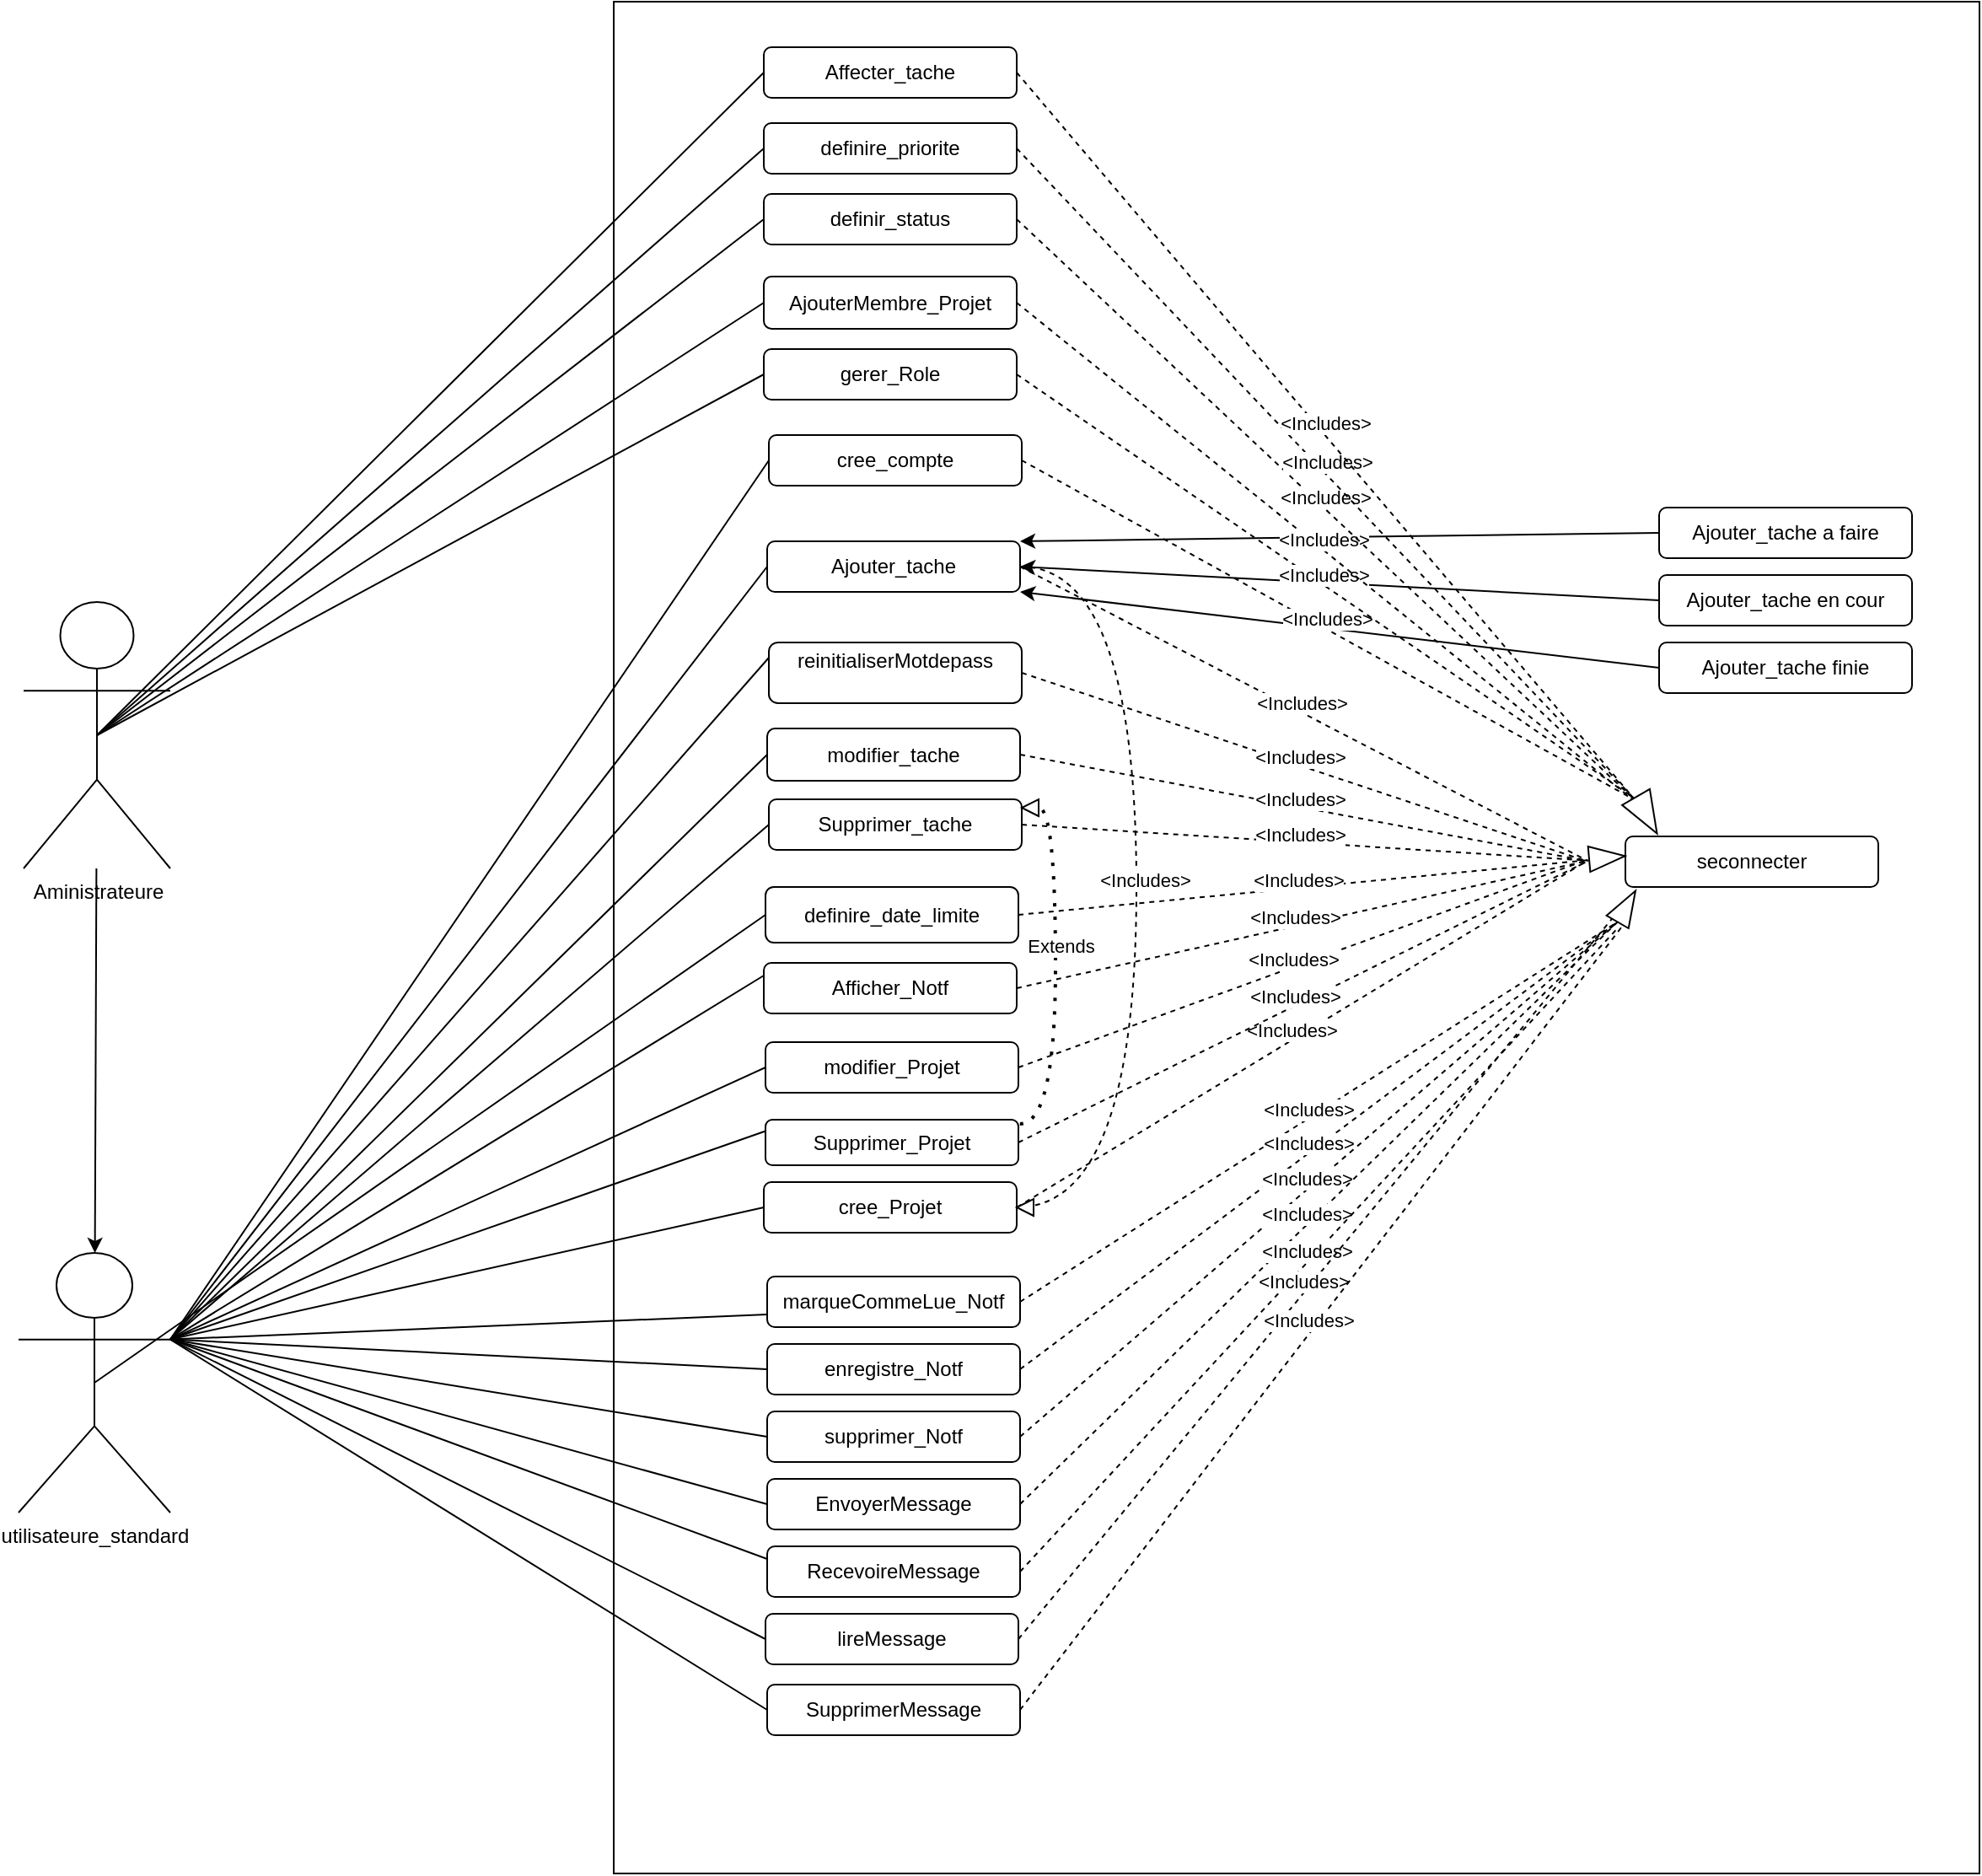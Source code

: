 <mxfile>
    <diagram name="Page-1" id="b6SxHGHXEPmuoDVzIk89">
        <mxGraphModel dx="547" dy="281" grid="1" gridSize="10" guides="1" tooltips="1" connect="1" arrows="1" fold="1" page="1" pageScale="1" pageWidth="1654" pageHeight="2336" background="none" math="0" shadow="0">
            <root>
                <mxCell id="0"/>
                <mxCell id="1" parent="0"/>
                <mxCell id="9" value="" style="whiteSpace=wrap;html=1;" parent="1" vertex="1">
                    <mxGeometry x="510" y="150" width="810" height="1110" as="geometry"/>
                </mxCell>
                <mxCell id="njpq5wCMaXGL-abZOW9e-23" value="cree_compte" style="rounded=1;whiteSpace=wrap;html=1;" parent="1" vertex="1">
                    <mxGeometry x="602" y="407" width="150" height="30" as="geometry"/>
                </mxCell>
                <mxCell id="njpq5wCMaXGL-abZOW9e-24" value="seconnecter" style="rounded=1;whiteSpace=wrap;html=1;" parent="1" vertex="1">
                    <mxGeometry x="1110" y="645" width="150" height="30" as="geometry"/>
                </mxCell>
                <mxCell id="njpq5wCMaXGL-abZOW9e-26" value="reinitialiserMotdepass&lt;div style=&quot;padding: 0px; margin: 0px;&quot;&gt;&lt;br style=&quot;text-wrap: nowrap; text-decoration-line: underline; padding: 0px; margin: 0px; text-align: left;&quot;&gt;&lt;/div&gt;" style="rounded=1;whiteSpace=wrap;html=1;" parent="1" vertex="1">
                    <mxGeometry x="602" y="530" width="150" height="36" as="geometry"/>
                </mxCell>
                <mxCell id="7" style="edgeStyle=none;html=1;" parent="1" source="njpq5wCMaXGL-abZOW9e-28" target="njpq5wCMaXGL-abZOW9e-29" edge="1">
                    <mxGeometry relative="1" as="geometry"/>
                </mxCell>
                <mxCell id="njpq5wCMaXGL-abZOW9e-28" value="Aministrateure" style="shape=umlActor;verticalLabelPosition=bottom;verticalAlign=top;html=1;outlineConnect=0;" parent="1" vertex="1">
                    <mxGeometry x="160" y="506" width="87" height="158" as="geometry"/>
                </mxCell>
                <mxCell id="njpq5wCMaXGL-abZOW9e-41" value="&lt;span style=&quot;text-align: left; text-wrap: nowrap;&quot;&gt;Ajouter_tache&lt;/span&gt;" style="rounded=1;whiteSpace=wrap;html=1;" parent="1" vertex="1">
                    <mxGeometry x="601" y="470" width="150" height="30" as="geometry"/>
                </mxCell>
                <mxCell id="njpq5wCMaXGL-abZOW9e-42" value="&lt;span style=&quot;text-align: left; text-wrap: nowrap;&quot;&gt;modifier_tache&lt;/span&gt;" style="rounded=1;whiteSpace=wrap;html=1;" parent="1" vertex="1">
                    <mxGeometry x="601" y="581" width="150" height="31" as="geometry"/>
                </mxCell>
                <mxCell id="njpq5wCMaXGL-abZOW9e-43" value="&lt;span style=&quot;text-align: left; text-wrap: nowrap;&quot;&gt;Supprimer_tache&lt;/span&gt;" style="rounded=1;whiteSpace=wrap;html=1;" parent="1" vertex="1">
                    <mxGeometry x="602" y="623" width="150" height="30" as="geometry"/>
                </mxCell>
                <mxCell id="njpq5wCMaXGL-abZOW9e-44" value="&lt;span style=&quot;text-align: left; text-wrap: nowrap;&quot;&gt;Affecter_tache&lt;/span&gt;" style="rounded=1;whiteSpace=wrap;html=1;" parent="1" vertex="1">
                    <mxGeometry x="599" y="177" width="150" height="30" as="geometry"/>
                </mxCell>
                <mxCell id="njpq5wCMaXGL-abZOW9e-45" value="&lt;span style=&quot;text-align: left; text-wrap: nowrap;&quot;&gt;definire_priorite&lt;/span&gt;" style="rounded=1;whiteSpace=wrap;html=1;" parent="1" vertex="1">
                    <mxGeometry x="599" y="222" width="150" height="30" as="geometry"/>
                </mxCell>
                <mxCell id="njpq5wCMaXGL-abZOW9e-46" value="&lt;span style=&quot;text-align: left; text-wrap: nowrap;&quot;&gt;definir_status&lt;/span&gt;" style="rounded=1;whiteSpace=wrap;html=1;" parent="1" vertex="1">
                    <mxGeometry x="599" y="264" width="150" height="30" as="geometry"/>
                </mxCell>
                <mxCell id="njpq5wCMaXGL-abZOW9e-48" value="cree_Projet" style="rounded=1;whiteSpace=wrap;html=1;" parent="1" vertex="1">
                    <mxGeometry x="599" y="850" width="150" height="30" as="geometry"/>
                </mxCell>
                <mxCell id="njpq5wCMaXGL-abZOW9e-49" value="modifier_Projet" style="rounded=1;whiteSpace=wrap;html=1;" parent="1" vertex="1">
                    <mxGeometry x="600" y="767" width="150" height="30" as="geometry"/>
                </mxCell>
                <mxCell id="njpq5wCMaXGL-abZOW9e-50" value="Supprimer_Projet" style="rounded=1;whiteSpace=wrap;html=1;" parent="1" vertex="1">
                    <mxGeometry x="600" y="813" width="150" height="27" as="geometry"/>
                </mxCell>
                <mxCell id="njpq5wCMaXGL-abZOW9e-51" value="AjouterMembre_Projet" style="rounded=1;whiteSpace=wrap;html=1;" parent="1" vertex="1">
                    <mxGeometry x="599" y="313" width="150" height="31" as="geometry"/>
                </mxCell>
                <mxCell id="njpq5wCMaXGL-abZOW9e-63" value="" style="endArrow=none;html=1;rounded=0;exitX=0;exitY=0.5;exitDx=0;exitDy=0;entryX=1;entryY=0.333;entryDx=0;entryDy=0;entryPerimeter=0;" parent="1" source="njpq5wCMaXGL-abZOW9e-23" target="njpq5wCMaXGL-abZOW9e-29" edge="1">
                    <mxGeometry width="50" height="50" relative="1" as="geometry">
                        <mxPoint x="280" y="246" as="sourcePoint"/>
                        <mxPoint x="90" y="316" as="targetPoint"/>
                    </mxGeometry>
                </mxCell>
                <mxCell id="njpq5wCMaXGL-abZOW9e-65" value="" style="endArrow=none;html=1;rounded=0;entryX=0;entryY=0.25;entryDx=0;entryDy=0;exitX=1;exitY=0.333;exitDx=0;exitDy=0;exitPerimeter=0;" parent="1" source="njpq5wCMaXGL-abZOW9e-29" target="njpq5wCMaXGL-abZOW9e-26" edge="1">
                    <mxGeometry width="50" height="50" relative="1" as="geometry">
                        <mxPoint x="90" y="316" as="sourcePoint"/>
                        <mxPoint x="320" y="206" as="targetPoint"/>
                    </mxGeometry>
                </mxCell>
                <mxCell id="njpq5wCMaXGL-abZOW9e-67" value="" style="endArrow=none;html=1;rounded=0;exitX=0;exitY=0.5;exitDx=0;exitDy=0;entryX=1;entryY=0.333;entryDx=0;entryDy=0;entryPerimeter=0;" parent="1" source="njpq5wCMaXGL-abZOW9e-48" target="njpq5wCMaXGL-abZOW9e-29" edge="1">
                    <mxGeometry width="50" height="50" relative="1" as="geometry">
                        <mxPoint x="430" y="306" as="sourcePoint"/>
                        <mxPoint x="90" y="316" as="targetPoint"/>
                    </mxGeometry>
                </mxCell>
                <mxCell id="njpq5wCMaXGL-abZOW9e-69" value="" style="endArrow=none;html=1;rounded=0;exitX=0;exitY=0.25;exitDx=0;exitDy=0;entryX=1;entryY=0.333;entryDx=0;entryDy=0;entryPerimeter=0;" parent="1" source="njpq5wCMaXGL-abZOW9e-50" target="njpq5wCMaXGL-abZOW9e-29" edge="1">
                    <mxGeometry width="50" height="50" relative="1" as="geometry">
                        <mxPoint x="430" y="406" as="sourcePoint"/>
                        <mxPoint x="90" y="316" as="targetPoint"/>
                    </mxGeometry>
                </mxCell>
                <mxCell id="njpq5wCMaXGL-abZOW9e-70" value="" style="endArrow=none;html=1;rounded=0;entryX=0;entryY=0.5;entryDx=0;entryDy=0;exitX=1;exitY=0.333;exitDx=0;exitDy=0;exitPerimeter=0;" parent="1" source="njpq5wCMaXGL-abZOW9e-29" target="njpq5wCMaXGL-abZOW9e-41" edge="1">
                    <mxGeometry width="50" height="50" relative="1" as="geometry">
                        <mxPoint x="90" y="316" as="sourcePoint"/>
                        <mxPoint x="480" y="356" as="targetPoint"/>
                    </mxGeometry>
                </mxCell>
                <mxCell id="njpq5wCMaXGL-abZOW9e-71" value="" style="endArrow=none;html=1;rounded=0;entryX=0;entryY=0.5;entryDx=0;entryDy=0;exitX=1;exitY=0.333;exitDx=0;exitDy=0;exitPerimeter=0;" parent="1" source="njpq5wCMaXGL-abZOW9e-29" target="njpq5wCMaXGL-abZOW9e-42" edge="1">
                    <mxGeometry width="50" height="50" relative="1" as="geometry">
                        <mxPoint x="90" y="316" as="sourcePoint"/>
                        <mxPoint x="480" y="356" as="targetPoint"/>
                    </mxGeometry>
                </mxCell>
                <mxCell id="njpq5wCMaXGL-abZOW9e-73" value="" style="endArrow=none;html=1;rounded=0;entryX=0;entryY=0.5;entryDx=0;entryDy=0;exitX=1;exitY=0.333;exitDx=0;exitDy=0;exitPerimeter=0;" parent="1" source="njpq5wCMaXGL-abZOW9e-29" target="njpq5wCMaXGL-abZOW9e-43" edge="1">
                    <mxGeometry width="50" height="50" relative="1" as="geometry">
                        <mxPoint x="100" y="316" as="sourcePoint"/>
                        <mxPoint x="480" y="356" as="targetPoint"/>
                    </mxGeometry>
                </mxCell>
                <mxCell id="njpq5wCMaXGL-abZOW9e-74" value="&lt;span style=&quot;text-align: left;&quot;&gt;gerer_Role&lt;/span&gt;" style="rounded=1;whiteSpace=wrap;html=1;" parent="1" vertex="1">
                    <mxGeometry x="599" y="356" width="150" height="30" as="geometry"/>
                </mxCell>
                <mxCell id="njpq5wCMaXGL-abZOW9e-75" value="" style="endArrow=none;html=1;rounded=0;entryX=0.5;entryY=0.5;entryDx=0;entryDy=0;entryPerimeter=0;exitX=0;exitY=0.5;exitDx=0;exitDy=0;" parent="1" source="njpq5wCMaXGL-abZOW9e-74" target="njpq5wCMaXGL-abZOW9e-28" edge="1">
                    <mxGeometry width="50" height="50" relative="1" as="geometry">
                        <mxPoint x="410" y="446" as="sourcePoint"/>
                        <mxPoint x="460" y="396" as="targetPoint"/>
                    </mxGeometry>
                </mxCell>
                <mxCell id="njpq5wCMaXGL-abZOW9e-76" value="" style="endArrow=none;html=1;rounded=0;entryX=0.5;entryY=0.5;entryDx=0;entryDy=0;entryPerimeter=0;exitX=0;exitY=0.5;exitDx=0;exitDy=0;" parent="1" source="njpq5wCMaXGL-abZOW9e-51" target="njpq5wCMaXGL-abZOW9e-28" edge="1">
                    <mxGeometry width="50" height="50" relative="1" as="geometry">
                        <mxPoint x="410" y="456" as="sourcePoint"/>
                        <mxPoint x="460" y="406" as="targetPoint"/>
                    </mxGeometry>
                </mxCell>
                <mxCell id="njpq5wCMaXGL-abZOW9e-77" value="" style="endArrow=none;html=1;rounded=0;entryX=0.5;entryY=0.5;entryDx=0;entryDy=0;entryPerimeter=0;exitX=0;exitY=0.5;exitDx=0;exitDy=0;" parent="1" source="njpq5wCMaXGL-abZOW9e-44" target="njpq5wCMaXGL-abZOW9e-28" edge="1">
                    <mxGeometry width="50" height="50" relative="1" as="geometry">
                        <mxPoint x="490" y="366" as="sourcePoint"/>
                        <mxPoint x="460" y="406" as="targetPoint"/>
                    </mxGeometry>
                </mxCell>
                <mxCell id="njpq5wCMaXGL-abZOW9e-78" value="" style="endArrow=none;html=1;rounded=0;entryX=0;entryY=0.5;entryDx=0;entryDy=0;exitX=1;exitY=0.333;exitDx=0;exitDy=0;exitPerimeter=0;" parent="1" source="njpq5wCMaXGL-abZOW9e-29" target="njpq5wCMaXGL-abZOW9e-49" edge="1">
                    <mxGeometry width="50" height="50" relative="1" as="geometry">
                        <mxPoint x="90" y="316" as="sourcePoint"/>
                        <mxPoint x="460" y="406" as="targetPoint"/>
                    </mxGeometry>
                </mxCell>
                <mxCell id="njpq5wCMaXGL-abZOW9e-79" value="&lt;span style=&quot;text-align: left; text-wrap: nowrap;&quot;&gt;definire_date_limite&lt;/span&gt;" style="rounded=1;whiteSpace=wrap;html=1;" parent="1" vertex="1">
                    <mxGeometry x="600" y="675" width="150" height="33" as="geometry"/>
                </mxCell>
                <mxCell id="njpq5wCMaXGL-abZOW9e-80" value="" style="endArrow=none;html=1;rounded=0;entryX=0.5;entryY=0.5;entryDx=0;entryDy=0;entryPerimeter=0;exitX=0;exitY=0.5;exitDx=0;exitDy=0;" parent="1" source="njpq5wCMaXGL-abZOW9e-45" target="njpq5wCMaXGL-abZOW9e-28" edge="1">
                    <mxGeometry width="50" height="50" relative="1" as="geometry">
                        <mxPoint x="860" y="556" as="sourcePoint"/>
                        <mxPoint x="460" y="446" as="targetPoint"/>
                    </mxGeometry>
                </mxCell>
                <mxCell id="njpq5wCMaXGL-abZOW9e-81" value="" style="endArrow=none;html=1;rounded=0;entryX=0.5;entryY=0.5;entryDx=0;entryDy=0;entryPerimeter=0;exitX=0;exitY=0.5;exitDx=0;exitDy=0;" parent="1" source="njpq5wCMaXGL-abZOW9e-46" target="njpq5wCMaXGL-abZOW9e-28" edge="1">
                    <mxGeometry width="50" height="50" relative="1" as="geometry">
                        <mxPoint x="410" y="496" as="sourcePoint"/>
                        <mxPoint x="460" y="446" as="targetPoint"/>
                    </mxGeometry>
                </mxCell>
                <mxCell id="Tl2Tyxyw0CHUrB5RGqX6-1" value="Afficher_Notf" style="rounded=1;whiteSpace=wrap;html=1;shadow=0;glass=0;" parent="1" vertex="1">
                    <mxGeometry x="599" y="720" width="150" height="30" as="geometry"/>
                </mxCell>
                <mxCell id="Tl2Tyxyw0CHUrB5RGqX6-2" value="marqueCommeLue_Notf" style="rounded=1;whiteSpace=wrap;html=1;" parent="1" vertex="1">
                    <mxGeometry x="601" y="906" width="150" height="30" as="geometry"/>
                </mxCell>
                <mxCell id="Tl2Tyxyw0CHUrB5RGqX6-3" value="enregistre_Notf" style="rounded=1;whiteSpace=wrap;html=1;" parent="1" vertex="1">
                    <mxGeometry x="601" y="946" width="150" height="30" as="geometry"/>
                </mxCell>
                <mxCell id="Tl2Tyxyw0CHUrB5RGqX6-5" value="supprimer_Notf" style="rounded=1;whiteSpace=wrap;html=1;" parent="1" vertex="1">
                    <mxGeometry x="601" y="986" width="150" height="30" as="geometry"/>
                </mxCell>
                <mxCell id="Tl2Tyxyw0CHUrB5RGqX6-11" value="" style="endArrow=none;html=1;rounded=0;exitX=0;exitY=0.75;exitDx=0;exitDy=0;entryX=1;entryY=0.333;entryDx=0;entryDy=0;entryPerimeter=0;" parent="1" source="Tl2Tyxyw0CHUrB5RGqX6-2" target="njpq5wCMaXGL-abZOW9e-29" edge="1">
                    <mxGeometry width="50" height="50" relative="1" as="geometry">
                        <mxPoint x="195" y="800" as="sourcePoint"/>
                        <mxPoint x="-45" y="480" as="targetPoint"/>
                    </mxGeometry>
                </mxCell>
                <mxCell id="Tl2Tyxyw0CHUrB5RGqX6-12" value="" style="endArrow=none;html=1;rounded=0;exitX=0;exitY=0.5;exitDx=0;exitDy=0;entryX=1;entryY=0.333;entryDx=0;entryDy=0;entryPerimeter=0;" parent="1" source="Tl2Tyxyw0CHUrB5RGqX6-5" target="njpq5wCMaXGL-abZOW9e-29" edge="1">
                    <mxGeometry width="50" height="50" relative="1" as="geometry">
                        <mxPoint x="150" y="857" as="sourcePoint"/>
                        <mxPoint x="-90" y="537" as="targetPoint"/>
                    </mxGeometry>
                </mxCell>
                <mxCell id="Tl2Tyxyw0CHUrB5RGqX6-13" value="" style="endArrow=none;html=1;rounded=0;exitX=0;exitY=0.25;exitDx=0;exitDy=0;entryX=1;entryY=0.333;entryDx=0;entryDy=0;entryPerimeter=0;" parent="1" source="Tl2Tyxyw0CHUrB5RGqX6-1" target="njpq5wCMaXGL-abZOW9e-29" edge="1">
                    <mxGeometry width="50" height="50" relative="1" as="geometry">
                        <mxPoint x="300" y="728" as="sourcePoint"/>
                        <mxPoint x="80" y="408" as="targetPoint"/>
                    </mxGeometry>
                </mxCell>
                <mxCell id="Tl2Tyxyw0CHUrB5RGqX6-14" value="" style="endArrow=none;html=1;rounded=0;exitX=0;exitY=0.5;exitDx=0;exitDy=0;entryX=1;entryY=0.333;entryDx=0;entryDy=0;entryPerimeter=0;" parent="1" source="Tl2Tyxyw0CHUrB5RGqX6-3" target="njpq5wCMaXGL-abZOW9e-29" edge="1">
                    <mxGeometry width="50" height="50" relative="1" as="geometry">
                        <mxPoint x="200" y="857" as="sourcePoint"/>
                        <mxPoint x="-40" y="537" as="targetPoint"/>
                    </mxGeometry>
                </mxCell>
                <mxCell id="Tl2Tyxyw0CHUrB5RGqX6-16" value="EnvoyerMessage" style="rounded=1;whiteSpace=wrap;html=1;" parent="1" vertex="1">
                    <mxGeometry x="601" y="1026" width="150" height="30" as="geometry"/>
                </mxCell>
                <mxCell id="Tl2Tyxyw0CHUrB5RGqX6-17" value="RecevoireMessage" style="rounded=1;whiteSpace=wrap;html=1;" parent="1" vertex="1">
                    <mxGeometry x="601" y="1066" width="150" height="30" as="geometry"/>
                </mxCell>
                <mxCell id="Tl2Tyxyw0CHUrB5RGqX6-18" value="lireMessage" style="rounded=1;whiteSpace=wrap;html=1;" parent="1" vertex="1">
                    <mxGeometry x="600" y="1106" width="150" height="30" as="geometry"/>
                </mxCell>
                <mxCell id="Tl2Tyxyw0CHUrB5RGqX6-19" value="SupprimerMessage" style="rounded=1;whiteSpace=wrap;html=1;" parent="1" vertex="1">
                    <mxGeometry x="601" y="1148" width="150" height="30" as="geometry"/>
                </mxCell>
                <mxCell id="Tl2Tyxyw0CHUrB5RGqX6-24" value="" style="endArrow=none;html=1;rounded=0;exitX=0;exitY=0.5;exitDx=0;exitDy=0;entryX=1;entryY=0.333;entryDx=0;entryDy=0;entryPerimeter=0;" parent="1" source="Tl2Tyxyw0CHUrB5RGqX6-18" target="njpq5wCMaXGL-abZOW9e-29" edge="1">
                    <mxGeometry width="50" height="50" relative="1" as="geometry">
                        <mxPoint x="-150" y="1031" as="sourcePoint"/>
                        <mxPoint x="-120" y="496" as="targetPoint"/>
                    </mxGeometry>
                </mxCell>
                <mxCell id="Tl2Tyxyw0CHUrB5RGqX6-25" value="" style="endArrow=none;html=1;rounded=0;exitX=0;exitY=0.25;exitDx=0;exitDy=0;entryX=1;entryY=0.333;entryDx=0;entryDy=0;entryPerimeter=0;" parent="1" source="Tl2Tyxyw0CHUrB5RGqX6-17" target="njpq5wCMaXGL-abZOW9e-29" edge="1">
                    <mxGeometry width="50" height="50" relative="1" as="geometry">
                        <mxPoint x="-140" y="1041" as="sourcePoint"/>
                        <mxPoint x="-110" y="506" as="targetPoint"/>
                    </mxGeometry>
                </mxCell>
                <mxCell id="Tl2Tyxyw0CHUrB5RGqX6-26" value="" style="endArrow=none;html=1;rounded=0;exitX=0;exitY=0.5;exitDx=0;exitDy=0;entryX=1;entryY=0.333;entryDx=0;entryDy=0;entryPerimeter=0;" parent="1" source="Tl2Tyxyw0CHUrB5RGqX6-16" target="njpq5wCMaXGL-abZOW9e-29" edge="1">
                    <mxGeometry width="50" height="50" relative="1" as="geometry">
                        <mxPoint x="20" y="1046" as="sourcePoint"/>
                        <mxPoint x="50" y="511" as="targetPoint"/>
                    </mxGeometry>
                </mxCell>
                <mxCell id="w5hevaqkebUv9yWrqypm-1" value="" style="endArrow=none;html=1;rounded=0;exitX=0;exitY=0.5;exitDx=0;exitDy=0;entryX=1;entryY=0.333;entryDx=0;entryDy=0;entryPerimeter=0;" parent="1" source="Tl2Tyxyw0CHUrB5RGqX6-19" target="njpq5wCMaXGL-abZOW9e-29" edge="1">
                    <mxGeometry width="50" height="50" relative="1" as="geometry">
                        <mxPoint x="867" y="1151" as="sourcePoint"/>
                        <mxPoint x="-170" y="546" as="targetPoint"/>
                    </mxGeometry>
                </mxCell>
                <mxCell id="10" value="" style="endArrow=none;html=1;rounded=0;entryX=0.5;entryY=0.5;entryDx=0;entryDy=0;entryPerimeter=0;exitX=0;exitY=0.5;exitDx=0;exitDy=0;" edge="1" parent="1" source="njpq5wCMaXGL-abZOW9e-79" target="njpq5wCMaXGL-abZOW9e-29">
                    <mxGeometry width="50" height="50" relative="1" as="geometry">
                        <mxPoint x="858" y="637" as="sourcePoint"/>
                        <mxPoint x="204" y="585" as="targetPoint"/>
                    </mxGeometry>
                </mxCell>
                <mxCell id="njpq5wCMaXGL-abZOW9e-29" value="utilisateure_standard" style="shape=umlActor;verticalLabelPosition=bottom;verticalAlign=top;html=1;outlineConnect=0;" parent="1" vertex="1">
                    <mxGeometry x="157" y="892" width="90" height="154" as="geometry"/>
                </mxCell>
                <mxCell id="13" value="" style="endArrow=none;dashed=1;html=1;entryX=-0.135;entryY=0.532;entryDx=0;entryDy=0;exitX=1;exitY=0.5;exitDx=0;exitDy=0;entryPerimeter=0;" edge="1" parent="1" source="njpq5wCMaXGL-abZOW9e-26" target="81">
                    <mxGeometry width="50" height="50" relative="1" as="geometry">
                        <mxPoint x="740" y="680" as="sourcePoint"/>
                        <mxPoint x="790" y="630" as="targetPoint"/>
                    </mxGeometry>
                </mxCell>
                <mxCell id="14" value="&amp;lt;Includes&amp;gt;" style="edgeLabel;html=1;align=center;verticalAlign=middle;resizable=0;points=[];" vertex="1" connectable="0" parent="13">
                    <mxGeometry x="-0.021" y="5" relative="1" as="geometry">
                        <mxPoint as="offset"/>
                    </mxGeometry>
                </mxCell>
                <mxCell id="15" value="" style="endArrow=none;dashed=1;html=1;entryX=-0.047;entryY=0.559;entryDx=0;entryDy=0;exitX=1;exitY=0.5;exitDx=0;exitDy=0;entryPerimeter=0;" edge="1" parent="1" source="njpq5wCMaXGL-abZOW9e-41" target="81">
                    <mxGeometry width="50" height="50" relative="1" as="geometry">
                        <mxPoint x="790" y="590" as="sourcePoint"/>
                        <mxPoint x="938" y="767" as="targetPoint"/>
                    </mxGeometry>
                </mxCell>
                <mxCell id="16" value="&amp;lt;Includes&amp;gt;" style="edgeLabel;html=1;align=center;verticalAlign=middle;resizable=0;points=[];" vertex="1" connectable="0" parent="15">
                    <mxGeometry x="-0.021" y="5" relative="1" as="geometry">
                        <mxPoint as="offset"/>
                    </mxGeometry>
                </mxCell>
                <mxCell id="17" value="" style="endArrow=none;dashed=1;html=1;entryX=-0.081;entryY=0.557;entryDx=0;entryDy=0;exitX=1;exitY=0.5;exitDx=0;exitDy=0;entryPerimeter=0;" edge="1" parent="1" source="njpq5wCMaXGL-abZOW9e-42" target="81">
                    <mxGeometry width="50" height="50" relative="1" as="geometry">
                        <mxPoint x="770" y="620" as="sourcePoint"/>
                        <mxPoint x="950" y="767" as="targetPoint"/>
                    </mxGeometry>
                </mxCell>
                <mxCell id="18" value="&amp;lt;Includes&amp;gt;" style="edgeLabel;html=1;align=center;verticalAlign=middle;resizable=0;points=[];" vertex="1" connectable="0" parent="17">
                    <mxGeometry x="-0.021" y="5" relative="1" as="geometry">
                        <mxPoint as="offset"/>
                    </mxGeometry>
                </mxCell>
                <mxCell id="19" value="" style="endArrow=none;dashed=1;html=1;entryX=-0.023;entryY=0.554;entryDx=0;entryDy=0;exitX=1;exitY=0.5;exitDx=0;exitDy=0;entryPerimeter=0;" edge="1" parent="1" source="njpq5wCMaXGL-abZOW9e-43" target="81">
                    <mxGeometry width="50" height="50" relative="1" as="geometry">
                        <mxPoint x="780" y="650" as="sourcePoint"/>
                        <mxPoint x="998" y="813" as="targetPoint"/>
                    </mxGeometry>
                </mxCell>
                <mxCell id="20" value="&amp;lt;Includes&amp;gt;" style="edgeLabel;html=1;align=center;verticalAlign=middle;resizable=0;points=[];" vertex="1" connectable="0" parent="19">
                    <mxGeometry x="-0.021" y="5" relative="1" as="geometry">
                        <mxPoint as="offset"/>
                    </mxGeometry>
                </mxCell>
                <mxCell id="21" value="" style="endArrow=none;dashed=1;html=1;entryX=-0.008;entryY=0.534;entryDx=0;entryDy=0;exitX=1;exitY=0.5;exitDx=0;exitDy=0;entryPerimeter=0;" edge="1" parent="1" source="njpq5wCMaXGL-abZOW9e-79" target="81">
                    <mxGeometry width="50" height="50" relative="1" as="geometry">
                        <mxPoint x="750" y="690" as="sourcePoint"/>
                        <mxPoint x="998" y="835" as="targetPoint"/>
                    </mxGeometry>
                </mxCell>
                <mxCell id="22" value="&amp;lt;Includes&amp;gt;" style="edgeLabel;html=1;align=center;verticalAlign=middle;resizable=0;points=[];" vertex="1" connectable="0" parent="21">
                    <mxGeometry x="-0.021" y="5" relative="1" as="geometry">
                        <mxPoint as="offset"/>
                    </mxGeometry>
                </mxCell>
                <mxCell id="23" value="" style="endArrow=none;dashed=1;html=1;entryX=-0.044;entryY=0.543;entryDx=0;entryDy=0;exitX=1;exitY=0.5;exitDx=0;exitDy=0;entryPerimeter=0;" edge="1" parent="1" source="njpq5wCMaXGL-abZOW9e-48" target="81">
                    <mxGeometry width="50" height="50" relative="1" as="geometry">
                        <mxPoint x="752" y="732.5" as="sourcePoint"/>
                        <mxPoint x="1002" y="831.5" as="targetPoint"/>
                    </mxGeometry>
                </mxCell>
                <mxCell id="24" value="&amp;lt;Includes&amp;gt;" style="edgeLabel;html=1;align=center;verticalAlign=middle;resizable=0;points=[];" vertex="1" connectable="0" parent="23">
                    <mxGeometry x="-0.021" y="5" relative="1" as="geometry">
                        <mxPoint as="offset"/>
                    </mxGeometry>
                </mxCell>
                <mxCell id="25" value="" style="endArrow=none;dashed=1;html=1;exitX=1;exitY=0.5;exitDx=0;exitDy=0;entryX=-0.112;entryY=0.535;entryDx=0;entryDy=0;entryPerimeter=0;" edge="1" parent="1" source="njpq5wCMaXGL-abZOW9e-49" target="81">
                    <mxGeometry width="50" height="50" relative="1" as="geometry">
                        <mxPoint x="755" y="799" as="sourcePoint"/>
                        <mxPoint x="1000" y="790" as="targetPoint"/>
                    </mxGeometry>
                </mxCell>
                <mxCell id="26" value="&amp;lt;Includes&amp;gt;" style="edgeLabel;html=1;align=center;verticalAlign=middle;resizable=0;points=[];" vertex="1" connectable="0" parent="25">
                    <mxGeometry x="-0.021" y="5" relative="1" as="geometry">
                        <mxPoint as="offset"/>
                    </mxGeometry>
                </mxCell>
                <mxCell id="27" value="" style="endArrow=none;dashed=1;html=1;exitX=1;exitY=0.5;exitDx=0;exitDy=0;entryX=0.002;entryY=0.545;entryDx=0;entryDy=0;entryPerimeter=0;" edge="1" parent="1" source="njpq5wCMaXGL-abZOW9e-50" target="81">
                    <mxGeometry width="50" height="50" relative="1" as="geometry">
                        <mxPoint x="750" y="832" as="sourcePoint"/>
                        <mxPoint x="1000" y="840" as="targetPoint"/>
                    </mxGeometry>
                </mxCell>
                <mxCell id="28" value="&amp;lt;Includes&amp;gt;" style="edgeLabel;html=1;align=center;verticalAlign=middle;resizable=0;points=[];" vertex="1" connectable="0" parent="27">
                    <mxGeometry x="-0.021" y="5" relative="1" as="geometry">
                        <mxPoint as="offset"/>
                    </mxGeometry>
                </mxCell>
                <mxCell id="29" value="" style="endArrow=none;dashed=1;html=1;entryX=-0.011;entryY=0.551;entryDx=0;entryDy=0;exitX=1;exitY=0.5;exitDx=0;exitDy=0;entryPerimeter=0;" edge="1" parent="1" source="Tl2Tyxyw0CHUrB5RGqX6-1" target="81">
                    <mxGeometry width="50" height="50" relative="1" as="geometry">
                        <mxPoint x="780" y="860" as="sourcePoint"/>
                        <mxPoint x="999" y="830" as="targetPoint"/>
                    </mxGeometry>
                </mxCell>
                <mxCell id="30" value="&amp;lt;Includes&amp;gt;" style="edgeLabel;html=1;align=center;verticalAlign=middle;resizable=0;points=[];" vertex="1" connectable="0" parent="29">
                    <mxGeometry x="-0.021" y="5" relative="1" as="geometry">
                        <mxPoint as="offset"/>
                    </mxGeometry>
                </mxCell>
                <mxCell id="31" value="&lt;span style=&quot;text-align: left; text-wrap: nowrap;&quot;&gt;Ajouter_tache a faire&lt;/span&gt;" style="rounded=1;whiteSpace=wrap;html=1;" vertex="1" parent="1">
                    <mxGeometry x="1130" y="450" width="150" height="30" as="geometry"/>
                </mxCell>
                <mxCell id="33" value="&lt;span style=&quot;text-align: left; text-wrap: nowrap;&quot;&gt;Ajouter_tache en cour&lt;/span&gt;" style="rounded=1;whiteSpace=wrap;html=1;" vertex="1" parent="1">
                    <mxGeometry x="1130" y="490" width="150" height="30" as="geometry"/>
                </mxCell>
                <mxCell id="34" value="&lt;span style=&quot;text-align: left; text-wrap: nowrap;&quot;&gt;Ajouter_tache finie&lt;/span&gt;" style="rounded=1;whiteSpace=wrap;html=1;" vertex="1" parent="1">
                    <mxGeometry x="1130" y="530" width="150" height="30" as="geometry"/>
                </mxCell>
                <mxCell id="35" value="" style="endArrow=classic;html=1;entryX=1;entryY=0;entryDx=0;entryDy=0;exitX=0;exitY=0.5;exitDx=0;exitDy=0;" edge="1" parent="1" source="31" target="njpq5wCMaXGL-abZOW9e-41">
                    <mxGeometry width="50" height="50" relative="1" as="geometry">
                        <mxPoint x="740" y="520" as="sourcePoint"/>
                        <mxPoint x="790" y="470" as="targetPoint"/>
                    </mxGeometry>
                </mxCell>
                <mxCell id="36" value="" style="endArrow=classic;html=1;entryX=1;entryY=0.5;entryDx=0;entryDy=0;exitX=0;exitY=0.5;exitDx=0;exitDy=0;" edge="1" parent="1" source="33" target="njpq5wCMaXGL-abZOW9e-41">
                    <mxGeometry width="50" height="50" relative="1" as="geometry">
                        <mxPoint x="870" y="465" as="sourcePoint"/>
                        <mxPoint x="762" y="520" as="targetPoint"/>
                    </mxGeometry>
                </mxCell>
                <mxCell id="37" value="" style="endArrow=classic;html=1;exitX=0;exitY=0.5;exitDx=0;exitDy=0;entryX=1;entryY=1;entryDx=0;entryDy=0;" edge="1" parent="1" source="34" target="njpq5wCMaXGL-abZOW9e-41">
                    <mxGeometry width="50" height="50" relative="1" as="geometry">
                        <mxPoint x="860" y="510" as="sourcePoint"/>
                        <mxPoint x="760" y="520" as="targetPoint"/>
                    </mxGeometry>
                </mxCell>
                <mxCell id="39" value="" style="endArrow=none;dashed=1;html=1;entryX=0;entryY=0.5;entryDx=0;entryDy=0;exitX=1;exitY=0.5;exitDx=0;exitDy=0;" edge="1" parent="1" source="Tl2Tyxyw0CHUrB5RGqX6-2" target="82">
                    <mxGeometry width="50" height="50" relative="1" as="geometry">
                        <mxPoint x="749" y="924" as="sourcePoint"/>
                        <mxPoint x="1000" y="850" as="targetPoint"/>
                    </mxGeometry>
                </mxCell>
                <mxCell id="40" value="&amp;lt;Includes&amp;gt;" style="edgeLabel;html=1;align=center;verticalAlign=middle;resizable=0;points=[];" vertex="1" connectable="0" parent="39">
                    <mxGeometry x="-0.021" y="5" relative="1" as="geometry">
                        <mxPoint as="offset"/>
                    </mxGeometry>
                </mxCell>
                <mxCell id="41" value="" style="endArrow=none;dashed=1;html=1;entryX=0;entryY=0.5;entryDx=0;entryDy=0;exitX=1;exitY=0.5;exitDx=0;exitDy=0;" edge="1" parent="1" source="Tl2Tyxyw0CHUrB5RGqX6-3" target="82">
                    <mxGeometry width="50" height="50" relative="1" as="geometry">
                        <mxPoint x="761" y="931" as="sourcePoint"/>
                        <mxPoint x="1010" y="823" as="targetPoint"/>
                    </mxGeometry>
                </mxCell>
                <mxCell id="42" value="&amp;lt;Includes&amp;gt;" style="edgeLabel;html=1;align=center;verticalAlign=middle;resizable=0;points=[];" vertex="1" connectable="0" parent="41">
                    <mxGeometry x="-0.021" y="5" relative="1" as="geometry">
                        <mxPoint as="offset"/>
                    </mxGeometry>
                </mxCell>
                <mxCell id="43" value="" style="endArrow=none;dashed=1;html=1;exitX=1;exitY=0.5;exitDx=0;exitDy=0;entryX=0;entryY=0.5;entryDx=0;entryDy=0;" edge="1" parent="1" source="Tl2Tyxyw0CHUrB5RGqX6-5" target="82">
                    <mxGeometry width="50" height="50" relative="1" as="geometry">
                        <mxPoint x="761" y="971" as="sourcePoint"/>
                        <mxPoint x="1130" y="710" as="targetPoint"/>
                    </mxGeometry>
                </mxCell>
                <mxCell id="44" value="&amp;lt;Includes&amp;gt;" style="edgeLabel;html=1;align=center;verticalAlign=middle;resizable=0;points=[];" vertex="1" connectable="0" parent="43">
                    <mxGeometry x="-0.021" y="5" relative="1" as="geometry">
                        <mxPoint as="offset"/>
                    </mxGeometry>
                </mxCell>
                <mxCell id="45" value="" style="endArrow=none;dashed=1;html=1;exitX=1;exitY=0.5;exitDx=0;exitDy=0;entryX=0;entryY=0.5;entryDx=0;entryDy=0;" edge="1" parent="1" source="Tl2Tyxyw0CHUrB5RGqX6-16" target="82">
                    <mxGeometry width="50" height="50" relative="1" as="geometry">
                        <mxPoint x="749" y="1041" as="sourcePoint"/>
                        <mxPoint x="1060" y="810" as="targetPoint"/>
                    </mxGeometry>
                </mxCell>
                <mxCell id="46" value="&amp;lt;Includes&amp;gt;" style="edgeLabel;html=1;align=center;verticalAlign=middle;resizable=0;points=[];" vertex="1" connectable="0" parent="45">
                    <mxGeometry x="-0.021" y="5" relative="1" as="geometry">
                        <mxPoint as="offset"/>
                    </mxGeometry>
                </mxCell>
                <mxCell id="47" value="" style="endArrow=none;dashed=1;html=1;exitX=1;exitY=0.5;exitDx=0;exitDy=0;entryX=-0.111;entryY=0.638;entryDx=0;entryDy=0;entryPerimeter=0;" edge="1" parent="1" source="Tl2Tyxyw0CHUrB5RGqX6-17" target="82">
                    <mxGeometry width="50" height="50" relative="1" as="geometry">
                        <mxPoint x="761" y="1051" as="sourcePoint"/>
                        <mxPoint x="1000" y="810" as="targetPoint"/>
                    </mxGeometry>
                </mxCell>
                <mxCell id="48" value="&amp;lt;Includes&amp;gt;" style="edgeLabel;html=1;align=center;verticalAlign=middle;resizable=0;points=[];" vertex="1" connectable="0" parent="47">
                    <mxGeometry x="-0.021" y="5" relative="1" as="geometry">
                        <mxPoint as="offset"/>
                    </mxGeometry>
                </mxCell>
                <mxCell id="49" value="" style="endArrow=none;dashed=1;html=1;exitX=1;exitY=0.5;exitDx=0;exitDy=0;entryX=0;entryY=0.25;entryDx=0;entryDy=0;" edge="1" parent="1" source="Tl2Tyxyw0CHUrB5RGqX6-18" target="82">
                    <mxGeometry width="50" height="50" relative="1" as="geometry">
                        <mxPoint x="761" y="1091" as="sourcePoint"/>
                        <mxPoint x="1010" y="820" as="targetPoint"/>
                    </mxGeometry>
                </mxCell>
                <mxCell id="50" value="&amp;lt;Includes&amp;gt;" style="edgeLabel;html=1;align=center;verticalAlign=middle;resizable=0;points=[];" vertex="1" connectable="0" parent="49">
                    <mxGeometry x="-0.021" y="5" relative="1" as="geometry">
                        <mxPoint as="offset"/>
                    </mxGeometry>
                </mxCell>
                <mxCell id="51" value="" style="endArrow=none;dashed=1;html=1;exitX=1;exitY=0.5;exitDx=0;exitDy=0;entryX=0;entryY=0.75;entryDx=0;entryDy=0;" edge="1" parent="1" source="Tl2Tyxyw0CHUrB5RGqX6-19" target="82">
                    <mxGeometry width="50" height="50" relative="1" as="geometry">
                        <mxPoint x="760" y="1131" as="sourcePoint"/>
                        <mxPoint x="1110" y="675" as="targetPoint"/>
                    </mxGeometry>
                </mxCell>
                <mxCell id="52" value="&amp;lt;Includes&amp;gt;" style="edgeLabel;html=1;align=center;verticalAlign=middle;resizable=0;points=[];" vertex="1" connectable="0" parent="51">
                    <mxGeometry x="-0.021" y="5" relative="1" as="geometry">
                        <mxPoint as="offset"/>
                    </mxGeometry>
                </mxCell>
                <mxCell id="55" value="" style="endArrow=none;dashed=1;html=1;dashPattern=1 3;strokeWidth=2;exitX=1.006;exitY=0.092;exitDx=0;exitDy=0;exitPerimeter=0;entryX=0;entryY=0.5;entryDx=0;entryDy=0;edgeStyle=orthogonalEdgeStyle;curved=1;" edge="1" parent="1" source="njpq5wCMaXGL-abZOW9e-50" target="86">
                    <mxGeometry width="50" height="50" relative="1" as="geometry">
                        <mxPoint x="740" y="770" as="sourcePoint"/>
                        <mxPoint x="790" y="720" as="targetPoint"/>
                    </mxGeometry>
                </mxCell>
                <mxCell id="56" value="Extends" style="edgeLabel;html=1;align=center;verticalAlign=middle;resizable=0;points=[];" vertex="1" connectable="0" parent="55">
                    <mxGeometry x="0.16" y="-3" relative="1" as="geometry">
                        <mxPoint as="offset"/>
                    </mxGeometry>
                </mxCell>
                <mxCell id="60" value="" style="endArrow=none;dashed=1;html=1;entryX=0.033;entryY=0.586;entryDx=0;entryDy=0;exitX=1;exitY=0.5;exitDx=0;exitDy=0;entryPerimeter=0;" edge="1" parent="1" source="njpq5wCMaXGL-abZOW9e-23" target="73">
                    <mxGeometry width="50" height="50" relative="1" as="geometry">
                        <mxPoint x="770" y="430" as="sourcePoint"/>
                        <mxPoint x="1058" y="698" as="targetPoint"/>
                    </mxGeometry>
                </mxCell>
                <mxCell id="61" value="&amp;lt;Includes&amp;gt;" style="edgeLabel;html=1;align=center;verticalAlign=middle;resizable=0;points=[];" vertex="1" connectable="0" parent="60">
                    <mxGeometry x="-0.021" y="5" relative="1" as="geometry">
                        <mxPoint as="offset"/>
                    </mxGeometry>
                </mxCell>
                <mxCell id="62" value="" style="endArrow=none;dashed=1;html=1;entryX=-0.033;entryY=0.586;entryDx=0;entryDy=0;exitX=1;exitY=0.5;exitDx=0;exitDy=0;entryPerimeter=0;" edge="1" parent="1" source="njpq5wCMaXGL-abZOW9e-74" target="73">
                    <mxGeometry width="50" height="50" relative="1" as="geometry">
                        <mxPoint x="752" y="367.5" as="sourcePoint"/>
                        <mxPoint x="1098" y="728.5" as="targetPoint"/>
                    </mxGeometry>
                </mxCell>
                <mxCell id="63" value="&amp;lt;Includes&amp;gt;" style="edgeLabel;html=1;align=center;verticalAlign=middle;resizable=0;points=[];" vertex="1" connectable="0" parent="62">
                    <mxGeometry x="-0.021" y="5" relative="1" as="geometry">
                        <mxPoint as="offset"/>
                    </mxGeometry>
                </mxCell>
                <mxCell id="64" value="" style="endArrow=none;dashed=1;html=1;entryX=0.033;entryY=0.618;entryDx=0;entryDy=0;exitX=1;exitY=0.5;exitDx=0;exitDy=0;entryPerimeter=0;" edge="1" parent="1" source="njpq5wCMaXGL-abZOW9e-51" target="73">
                    <mxGeometry width="50" height="50" relative="1" as="geometry">
                        <mxPoint x="752" y="320" as="sourcePoint"/>
                        <mxPoint x="1101" y="732" as="targetPoint"/>
                    </mxGeometry>
                </mxCell>
                <mxCell id="65" value="&amp;lt;Includes&amp;gt;" style="edgeLabel;html=1;align=center;verticalAlign=middle;resizable=0;points=[];" vertex="1" connectable="0" parent="64">
                    <mxGeometry x="-0.021" y="5" relative="1" as="geometry">
                        <mxPoint as="offset"/>
                    </mxGeometry>
                </mxCell>
                <mxCell id="66" value="" style="endArrow=none;dashed=1;html=1;exitX=1;exitY=0.5;exitDx=0;exitDy=0;entryX=-0.019;entryY=0.602;entryDx=0;entryDy=0;entryPerimeter=0;" edge="1" parent="1" source="njpq5wCMaXGL-abZOW9e-46" target="73">
                    <mxGeometry width="50" height="50" relative="1" as="geometry">
                        <mxPoint x="770" y="313" as="sourcePoint"/>
                        <mxPoint x="1090" y="780" as="targetPoint"/>
                    </mxGeometry>
                </mxCell>
                <mxCell id="67" value="&amp;lt;Includes&amp;gt;" style="edgeLabel;html=1;align=center;verticalAlign=middle;resizable=0;points=[];" vertex="1" connectable="0" parent="66">
                    <mxGeometry x="-0.021" y="5" relative="1" as="geometry">
                        <mxPoint as="offset"/>
                    </mxGeometry>
                </mxCell>
                <mxCell id="68" value="" style="endArrow=none;dashed=1;html=1;exitX=1;exitY=0.5;exitDx=0;exitDy=0;entryX=0.057;entryY=0.56;entryDx=0;entryDy=0;entryPerimeter=0;" edge="1" parent="1" source="njpq5wCMaXGL-abZOW9e-45" target="73">
                    <mxGeometry width="50" height="50" relative="1" as="geometry">
                        <mxPoint x="759" y="250" as="sourcePoint"/>
                        <mxPoint x="1100" y="751" as="targetPoint"/>
                    </mxGeometry>
                </mxCell>
                <mxCell id="69" value="&amp;lt;Includes&amp;gt;" style="edgeLabel;html=1;align=center;verticalAlign=middle;resizable=0;points=[];" vertex="1" connectable="0" parent="68">
                    <mxGeometry x="-0.021" y="5" relative="1" as="geometry">
                        <mxPoint as="offset"/>
                    </mxGeometry>
                </mxCell>
                <mxCell id="70" value="" style="endArrow=none;dashed=1;html=1;exitX=1;exitY=0.5;exitDx=0;exitDy=0;entryX=-0.009;entryY=0.583;entryDx=0;entryDy=0;entryPerimeter=0;" edge="1" parent="1" source="njpq5wCMaXGL-abZOW9e-44" target="73">
                    <mxGeometry width="50" height="50" relative="1" as="geometry">
                        <mxPoint x="780" y="232" as="sourcePoint"/>
                        <mxPoint x="1129" y="778" as="targetPoint"/>
                    </mxGeometry>
                </mxCell>
                <mxCell id="71" value="&amp;lt;Includes&amp;gt;" style="edgeLabel;html=1;align=center;verticalAlign=middle;resizable=0;points=[];" vertex="1" connectable="0" parent="70">
                    <mxGeometry x="-0.021" y="5" relative="1" as="geometry">
                        <mxPoint as="offset"/>
                    </mxGeometry>
                </mxCell>
                <mxCell id="73" value="" style="triangle;whiteSpace=wrap;html=1;rotation=60;" vertex="1" parent="1">
                    <mxGeometry x="1110" y="623" width="25" height="18.95" as="geometry"/>
                </mxCell>
                <mxCell id="81" value="" style="triangle;whiteSpace=wrap;html=1;rotation=-5;" vertex="1" parent="1">
                    <mxGeometry x="1088.47" y="650.01" width="21.32" height="15.12" as="geometry"/>
                </mxCell>
                <mxCell id="82" value="" style="triangle;whiteSpace=wrap;html=1;rotation=-60;" vertex="1" parent="1">
                    <mxGeometry x="1100" y="678.94" width="21.32" height="15.12" as="geometry"/>
                </mxCell>
                <mxCell id="83" value="" style="endArrow=none;dashed=1;html=1;entryX=1;entryY=0.5;entryDx=0;entryDy=0;exitX=1;exitY=0.5;exitDx=0;exitDy=0;edgeStyle=orthogonalEdgeStyle;curved=1;" edge="1" parent="1" source="njpq5wCMaXGL-abZOW9e-41" target="njpq5wCMaXGL-abZOW9e-48">
                    <mxGeometry width="50" height="50" relative="1" as="geometry">
                        <mxPoint x="763" y="506" as="sourcePoint"/>
                        <mxPoint x="1100" y="680" as="targetPoint"/>
                        <Array as="points">
                            <mxPoint x="820" y="485"/>
                            <mxPoint x="820" y="865"/>
                        </Array>
                    </mxGeometry>
                </mxCell>
                <mxCell id="84" value="&amp;lt;Includes&amp;gt;" style="edgeLabel;html=1;align=center;verticalAlign=middle;resizable=0;points=[];" vertex="1" connectable="0" parent="83">
                    <mxGeometry x="-0.021" y="5" relative="1" as="geometry">
                        <mxPoint as="offset"/>
                    </mxGeometry>
                </mxCell>
                <mxCell id="85" value="" style="triangle;whiteSpace=wrap;html=1;rotation=-180;" vertex="1" parent="1">
                    <mxGeometry x="749" y="860" width="10" height="10" as="geometry"/>
                </mxCell>
                <mxCell id="86" value="" style="triangle;whiteSpace=wrap;html=1;rotation=-180;" vertex="1" parent="1">
                    <mxGeometry x="752" y="623" width="10" height="10" as="geometry"/>
                </mxCell>
            </root>
        </mxGraphModel>
    </diagram>
</mxfile>